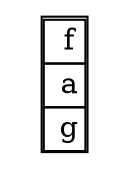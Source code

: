 digraph G { 
  node [shape = name]; 
  2[label=  <<table border= "1 " cellspacing= " 0 "><tr> 
<td> f</td> </tr> 
<tr> 
<td> a</td> </tr> 
<tr> 
<td> g</td> </tr> 
</table>>  shape = none ]; 
 }
